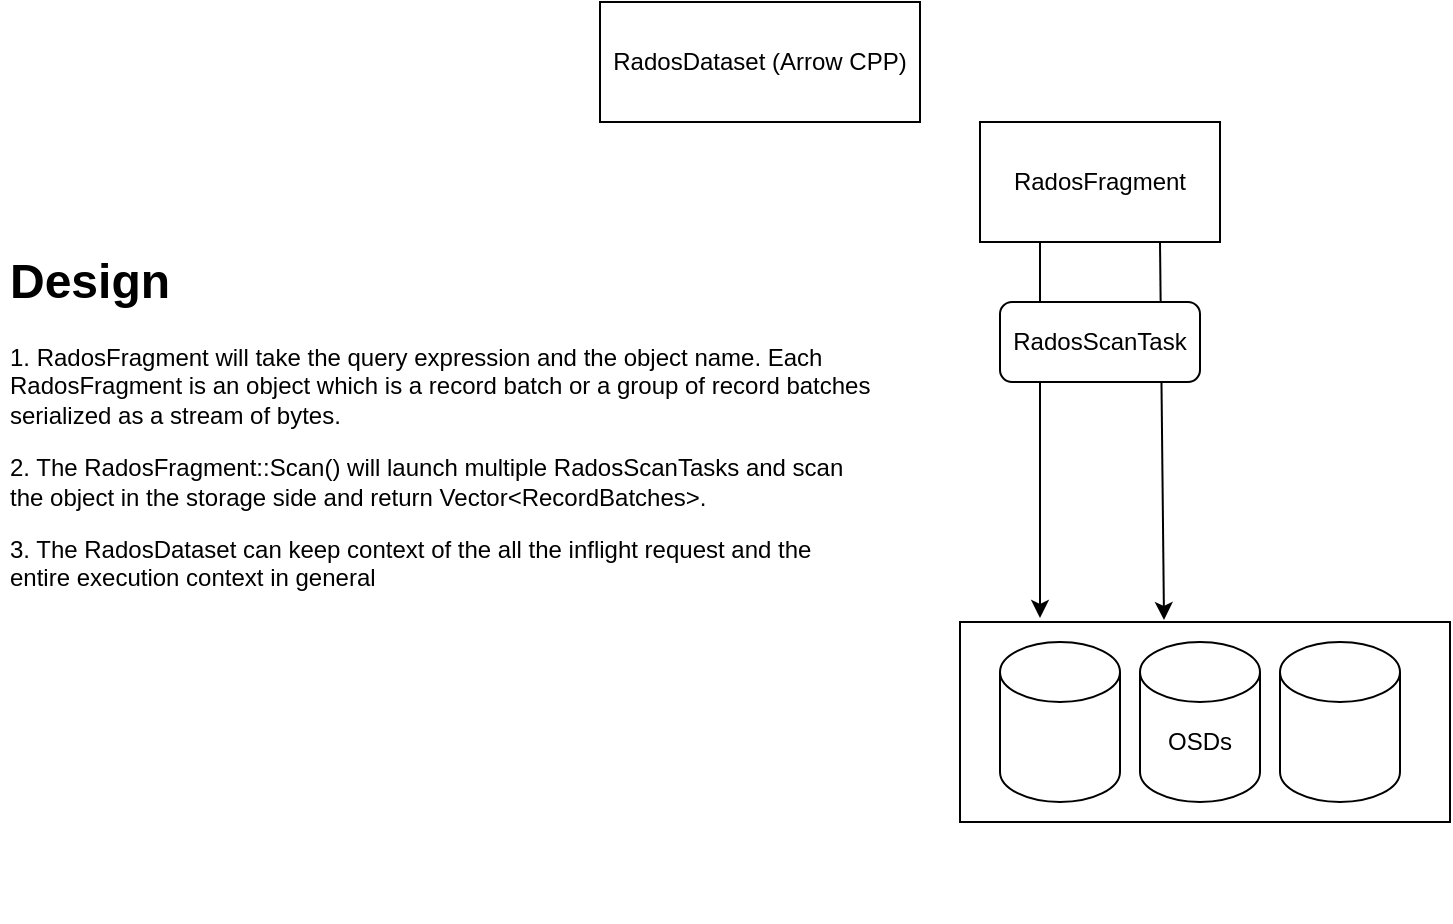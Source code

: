 <mxfile version="13.6.6" type="github">
  <diagram id="hxspNUqaLA8-96vzYpsR" name="Page-1">
    <mxGraphModel dx="466" dy="260" grid="1" gridSize="10" guides="1" tooltips="1" connect="1" arrows="1" fold="1" page="1" pageScale="1" pageWidth="827" pageHeight="1169" math="0" shadow="0">
      <root>
        <mxCell id="0" />
        <mxCell id="1" parent="0" />
        <mxCell id="cFWVLwaCDAjj0P3LfrQX-10" value="" style="endArrow=classic;html=1;exitX=0.25;exitY=1;exitDx=0;exitDy=0;" edge="1" parent="1" source="cFWVLwaCDAjj0P3LfrQX-2">
          <mxGeometry width="50" height="50" relative="1" as="geometry">
            <mxPoint x="390" y="300" as="sourcePoint" />
            <mxPoint x="580" y="338" as="targetPoint" />
          </mxGeometry>
        </mxCell>
        <mxCell id="cFWVLwaCDAjj0P3LfrQX-11" value="" style="endArrow=classic;html=1;exitX=0.75;exitY=1;exitDx=0;exitDy=0;" edge="1" parent="1" source="cFWVLwaCDAjj0P3LfrQX-2">
          <mxGeometry width="50" height="50" relative="1" as="geometry">
            <mxPoint x="390" y="300" as="sourcePoint" />
            <mxPoint x="642" y="339" as="targetPoint" />
          </mxGeometry>
        </mxCell>
        <mxCell id="cFWVLwaCDAjj0P3LfrQX-15" value="" style="rounded=1;whiteSpace=wrap;html=1;" vertex="1" parent="1">
          <mxGeometry x="560" y="180" width="100" height="40" as="geometry" />
        </mxCell>
        <mxCell id="cFWVLwaCDAjj0P3LfrQX-7" value="" style="rounded=0;whiteSpace=wrap;html=1;" vertex="1" parent="1">
          <mxGeometry x="540" y="340" width="245" height="100" as="geometry" />
        </mxCell>
        <mxCell id="cFWVLwaCDAjj0P3LfrQX-1" value="RadosDataset (Arrow CPP)" style="rounded=0;whiteSpace=wrap;html=1;" vertex="1" parent="1">
          <mxGeometry x="360" y="30" width="160" height="60" as="geometry" />
        </mxCell>
        <mxCell id="cFWVLwaCDAjj0P3LfrQX-2" value="RadosFragment" style="rounded=0;whiteSpace=wrap;html=1;" vertex="1" parent="1">
          <mxGeometry x="550" y="90" width="120" height="60" as="geometry" />
        </mxCell>
        <mxCell id="cFWVLwaCDAjj0P3LfrQX-4" value="" style="shape=cylinder2;whiteSpace=wrap;html=1;boundedLbl=1;backgroundOutline=1;size=15;" vertex="1" parent="1">
          <mxGeometry x="700" y="350" width="60" height="80" as="geometry" />
        </mxCell>
        <mxCell id="cFWVLwaCDAjj0P3LfrQX-5" value="" style="shape=cylinder2;whiteSpace=wrap;html=1;boundedLbl=1;backgroundOutline=1;size=15;" vertex="1" parent="1">
          <mxGeometry x="630" y="350" width="60" height="80" as="geometry" />
        </mxCell>
        <mxCell id="cFWVLwaCDAjj0P3LfrQX-6" value="" style="shape=cylinder2;whiteSpace=wrap;html=1;boundedLbl=1;backgroundOutline=1;size=15;" vertex="1" parent="1">
          <mxGeometry x="560" y="350" width="60" height="80" as="geometry" />
        </mxCell>
        <mxCell id="cFWVLwaCDAjj0P3LfrQX-9" value="OSDs&lt;br&gt;" style="text;html=1;strokeColor=none;fillColor=none;align=center;verticalAlign=middle;whiteSpace=wrap;rounded=0;" vertex="1" parent="1">
          <mxGeometry x="640" y="390" width="40" height="20" as="geometry" />
        </mxCell>
        <mxCell id="cFWVLwaCDAjj0P3LfrQX-13" value="RadosScanTask" style="text;html=1;strokeColor=none;fillColor=none;align=center;verticalAlign=middle;whiteSpace=wrap;rounded=0;" vertex="1" parent="1">
          <mxGeometry x="590" y="190" width="40" height="20" as="geometry" />
        </mxCell>
        <mxCell id="cFWVLwaCDAjj0P3LfrQX-19" value="&lt;h1&gt;Design&lt;/h1&gt;&lt;p&gt;1. RadosFragment will take the query expression and the object name. Each RadosFragment is an object which is a record batch or a group of record batches serialized as a stream of bytes.&lt;/p&gt;&lt;p&gt;2. The RadosFragment::Scan() will launch multiple RadosScanTasks and scan the object in the storage side and return Vector&amp;lt;RecordBatches&amp;gt;.&lt;/p&gt;&lt;p&gt;3. The RadosDataset can keep context of the all the inflight request and the entire execution context in general&lt;/p&gt;&lt;p&gt;&lt;br&gt;&lt;/p&gt;&lt;p&gt;&lt;br&gt;&lt;/p&gt;" style="text;html=1;strokeColor=none;fillColor=none;spacing=5;spacingTop=-20;whiteSpace=wrap;overflow=hidden;rounded=0;" vertex="1" parent="1">
          <mxGeometry x="60" y="150" width="440" height="340" as="geometry" />
        </mxCell>
      </root>
    </mxGraphModel>
  </diagram>
</mxfile>
